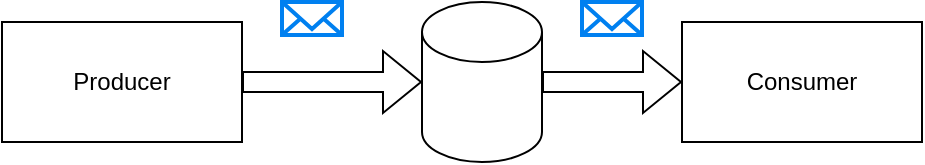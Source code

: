 <mxfile version="20.4.1" type="github">
  <diagram id="GpSc441NNI5Z_dR7PpIh" name="Page-1">
    <mxGraphModel dx="794" dy="481" grid="1" gridSize="10" guides="1" tooltips="1" connect="1" arrows="1" fold="1" page="1" pageScale="1" pageWidth="850" pageHeight="1100" math="0" shadow="0">
      <root>
        <mxCell id="0" />
        <mxCell id="1" parent="0" />
        <mxCell id="7Z3-V8JIYLMfZ71KOIE2-3" style="edgeStyle=orthogonalEdgeStyle;shape=flexArrow;rounded=0;orthogonalLoop=1;jettySize=auto;html=1;exitX=1;exitY=0.5;exitDx=0;exitDy=0;entryX=0;entryY=0.5;entryDx=0;entryDy=0;entryPerimeter=0;" edge="1" parent="1" source="7Z3-V8JIYLMfZ71KOIE2-1" target="7Z3-V8JIYLMfZ71KOIE2-2">
          <mxGeometry relative="1" as="geometry" />
        </mxCell>
        <mxCell id="7Z3-V8JIYLMfZ71KOIE2-1" value="Producer" style="rounded=0;whiteSpace=wrap;html=1;" vertex="1" parent="1">
          <mxGeometry x="100" y="160" width="120" height="60" as="geometry" />
        </mxCell>
        <mxCell id="7Z3-V8JIYLMfZ71KOIE2-5" style="edgeStyle=orthogonalEdgeStyle;shape=flexArrow;rounded=0;orthogonalLoop=1;jettySize=auto;html=1;exitX=1;exitY=0.5;exitDx=0;exitDy=0;exitPerimeter=0;entryX=0;entryY=0.5;entryDx=0;entryDy=0;" edge="1" parent="1" source="7Z3-V8JIYLMfZ71KOIE2-2" target="7Z3-V8JIYLMfZ71KOIE2-4">
          <mxGeometry relative="1" as="geometry" />
        </mxCell>
        <mxCell id="7Z3-V8JIYLMfZ71KOIE2-2" value="" style="shape=cylinder3;whiteSpace=wrap;html=1;boundedLbl=1;backgroundOutline=1;size=15;" vertex="1" parent="1">
          <mxGeometry x="310" y="150" width="60" height="80" as="geometry" />
        </mxCell>
        <mxCell id="7Z3-V8JIYLMfZ71KOIE2-4" value="Consumer" style="rounded=0;whiteSpace=wrap;html=1;" vertex="1" parent="1">
          <mxGeometry x="440" y="160" width="120" height="60" as="geometry" />
        </mxCell>
        <mxCell id="7Z3-V8JIYLMfZ71KOIE2-6" value="" style="html=1;verticalLabelPosition=bottom;align=center;labelBackgroundColor=#ffffff;verticalAlign=top;strokeWidth=2;strokeColor=#0080F0;shadow=0;dashed=0;shape=mxgraph.ios7.icons.mail;" vertex="1" parent="1">
          <mxGeometry x="240" y="150" width="30" height="16.5" as="geometry" />
        </mxCell>
        <mxCell id="7Z3-V8JIYLMfZ71KOIE2-7" value="" style="html=1;verticalLabelPosition=bottom;align=center;labelBackgroundColor=#ffffff;verticalAlign=top;strokeWidth=2;strokeColor=#0080F0;shadow=0;dashed=0;shape=mxgraph.ios7.icons.mail;" vertex="1" parent="1">
          <mxGeometry x="390" y="150" width="30" height="16.5" as="geometry" />
        </mxCell>
      </root>
    </mxGraphModel>
  </diagram>
</mxfile>
